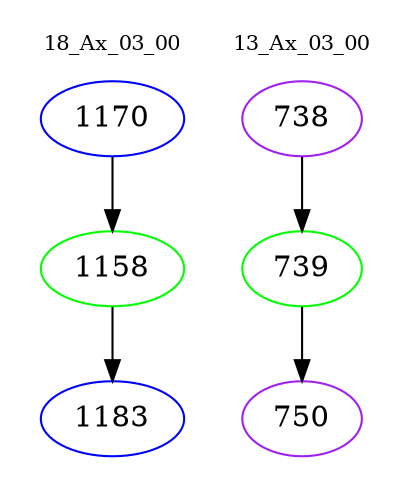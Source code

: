 digraph{
subgraph cluster_0 {
color = white
label = "18_Ax_03_00";
fontsize=10;
T0_1170 [label="1170", color="blue"]
T0_1170 -> T0_1158 [color="black"]
T0_1158 [label="1158", color="green"]
T0_1158 -> T0_1183 [color="black"]
T0_1183 [label="1183", color="blue"]
}
subgraph cluster_1 {
color = white
label = "13_Ax_03_00";
fontsize=10;
T1_738 [label="738", color="purple"]
T1_738 -> T1_739 [color="black"]
T1_739 [label="739", color="green"]
T1_739 -> T1_750 [color="black"]
T1_750 [label="750", color="purple"]
}
}
